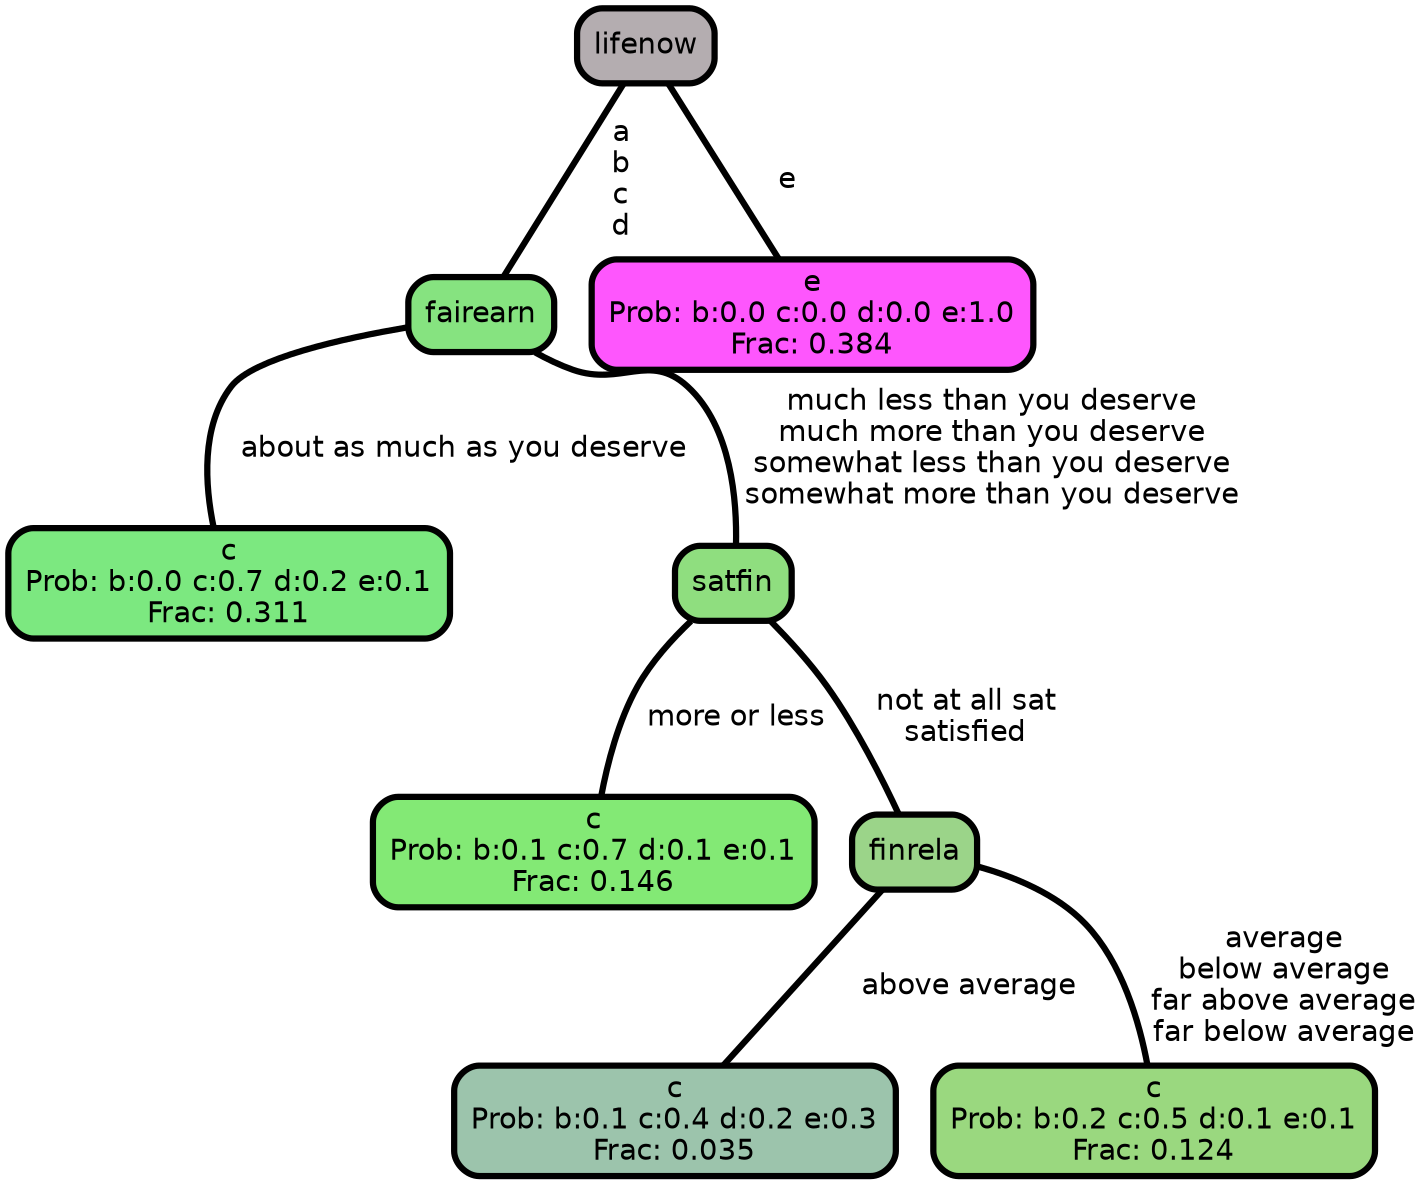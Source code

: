 graph Tree {
node [shape=box, style="filled, rounded",color="black",penwidth="3",fontcolor="black",                 fontname=helvetica] ;
graph [ranksep="0 equally", splines=straight,                 bgcolor=transparent, dpi=200] ;
edge [fontname=helvetica, color=black] ;
0 [label="c
Prob: b:0.0 c:0.7 d:0.2 e:0.1
Frac: 0.311", fillcolor="#7ce880"] ;
1 [label="fairearn", fillcolor="#86e380"] ;
2 [label="c
Prob: b:0.1 c:0.7 d:0.1 e:0.1
Frac: 0.146", fillcolor="#83e975"] ;
3 [label="satfin", fillcolor="#8fde7f"] ;
4 [label="c
Prob: b:0.1 c:0.4 d:0.2 e:0.3
Frac: 0.035", fillcolor="#9cc4ac"] ;
5 [label="finrela", fillcolor="#9bd489"] ;
6 [label="c
Prob: b:0.2 c:0.5 d:0.1 e:0.1
Frac: 0.124", fillcolor="#9ad87f"] ;
7 [label="lifenow", fillcolor="#b4adb0"] ;
8 [label="e
Prob: b:0.0 c:0.0 d:0.0 e:1.0
Frac: 0.384", fillcolor="#fe56fd"] ;
1 -- 0 [label=" about as much as you deserve",penwidth=3] ;
1 -- 3 [label=" much less than you deserve\n much more than you deserve\n somewhat less than you deserve\n somewhat more than you deserve",penwidth=3] ;
3 -- 2 [label=" more or less",penwidth=3] ;
3 -- 5 [label=" not at all sat\n satisfied",penwidth=3] ;
5 -- 4 [label=" above average",penwidth=3] ;
5 -- 6 [label=" average\n below average\n far above average\n far below average",penwidth=3] ;
7 -- 1 [label=" a\n b\n c\n d",penwidth=3] ;
7 -- 8 [label=" e",penwidth=3] ;
{rank = same;}}